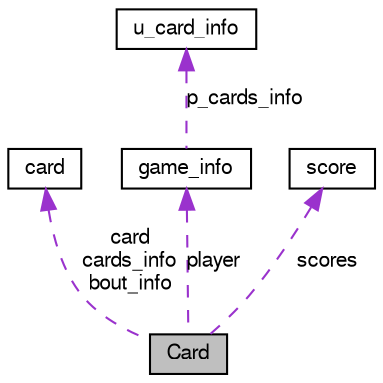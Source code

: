 digraph G
{
  bgcolor="transparent";
  edge [fontname="FreeSans",fontsize=10,labelfontname="FreeSans",labelfontsize=10];
  node [fontname="FreeSans",fontsize=10,shape=record];
  Node1 [label="Card",height=0.2,width=0.4,color="black", fillcolor="grey75", style="filled" fontcolor="black"];
  Node2 -> Node1 [dir=back,color="darkorchid3",fontsize=10,style="dashed",label="card\ncards_info\nbout_info",fontname="FreeSans"];
  Node2 [label="card",height=0.2,width=0.4,color="black",URL="$structcard.html"];
  Node3 -> Node1 [dir=back,color="darkorchid3",fontsize=10,style="dashed",label="player",fontname="FreeSans"];
  Node3 [label="game_info",height=0.2,width=0.4,color="black",URL="$structgame__info.html"];
  Node4 -> Node3 [dir=back,color="darkorchid3",fontsize=10,style="dashed",label="p_cards_info",fontname="FreeSans"];
  Node4 [label="u_card_info",height=0.2,width=0.4,color="black",URL="$structu__card__info.html"];
  Node5 -> Node1 [dir=back,color="darkorchid3",fontsize=10,style="dashed",label="scores",fontname="FreeSans"];
  Node5 [label="score",height=0.2,width=0.4,color="black",URL="$structscore.html"];
}
